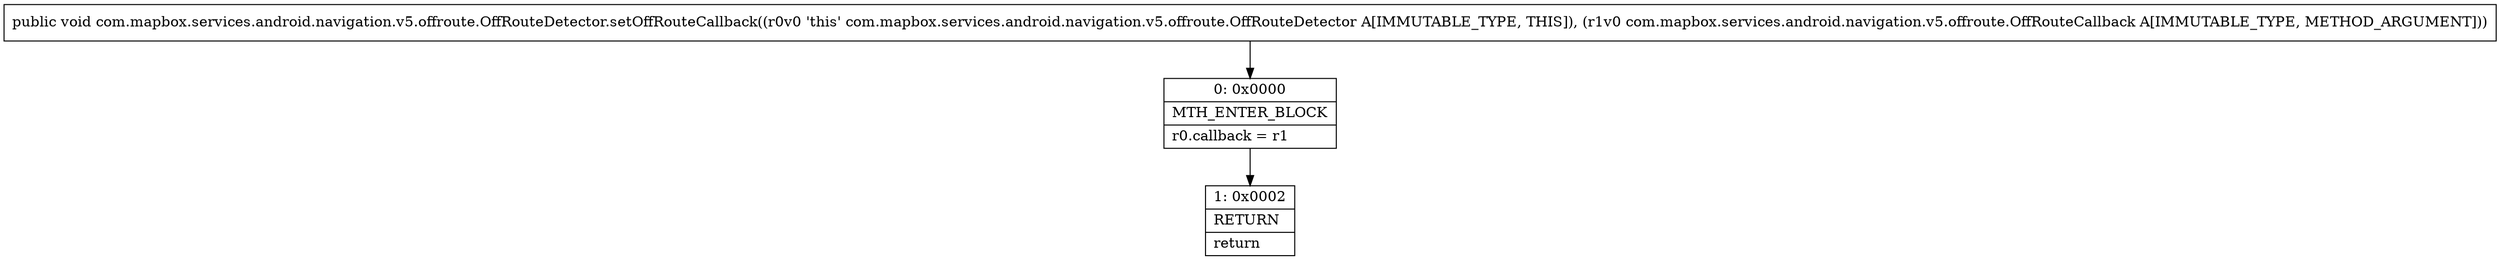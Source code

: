 digraph "CFG forcom.mapbox.services.android.navigation.v5.offroute.OffRouteDetector.setOffRouteCallback(Lcom\/mapbox\/services\/android\/navigation\/v5\/offroute\/OffRouteCallback;)V" {
Node_0 [shape=record,label="{0\:\ 0x0000|MTH_ENTER_BLOCK\l|r0.callback = r1\l}"];
Node_1 [shape=record,label="{1\:\ 0x0002|RETURN\l|return\l}"];
MethodNode[shape=record,label="{public void com.mapbox.services.android.navigation.v5.offroute.OffRouteDetector.setOffRouteCallback((r0v0 'this' com.mapbox.services.android.navigation.v5.offroute.OffRouteDetector A[IMMUTABLE_TYPE, THIS]), (r1v0 com.mapbox.services.android.navigation.v5.offroute.OffRouteCallback A[IMMUTABLE_TYPE, METHOD_ARGUMENT])) }"];
MethodNode -> Node_0;
Node_0 -> Node_1;
}

